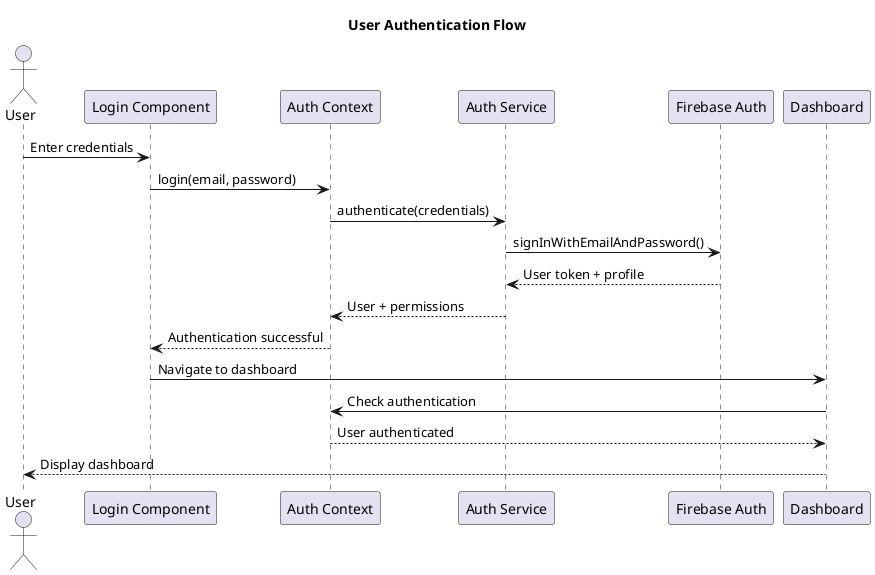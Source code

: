 @startuml Authentication Flow

title User Authentication Flow

actor User
participant "Login Component" as Login
participant "Auth Context" as AuthCtx
participant "Auth Service" as AuthSvc
participant "Firebase Auth" as Firebase
participant "Dashboard" as Dashboard

User -> Login: Enter credentials
Login -> AuthCtx: login(email, password)
AuthCtx -> AuthSvc: authenticate(credentials)
AuthSvc -> Firebase: signInWithEmailAndPassword()
Firebase --> AuthSvc: User token + profile
AuthSvc --> AuthCtx: User + permissions
AuthCtx --> Login: Authentication successful
Login -> Dashboard: Navigate to dashboard
Dashboard -> AuthCtx: Check authentication
AuthCtx --> Dashboard: User authenticated
Dashboard --> User: Display dashboard

@enduml

@startuml Real-time Data Flow

title Real-time Data Streaming Flow

participant "Dashboard Component" as Dashboard
participant "useRealtimeData Hook" as Hook
participant "WebSocket Context" as WSCtx
participant "WebSocket Service" as WSSvc
participant "WebSocket Gateway" as WSGateway

Dashboard -> Hook: Subscribe to session events
Hook -> WSCtx: subscribe(event, handler)
WSCtx -> WSSvc: addSubscription(event)
WSSvc -> WSGateway: connect()
WSGateway --> WSSvc: Connection established
WSSvc --> WSCtx: Subscription active
WSCtx --> Hook: Subscription confirmed

note over WSGateway: Real-time events occur

WSGateway -> WSSvc: WebSocket message
WSSvc -> WSCtx: Emit event
WSCtx -> Hook: Trigger event handler
Hook -> Hook: Update local state
Hook -> Dashboard: Re-render with new data
Dashboard --> Dashboard: Update UI components

@enduml

@startuml Revenue Optimization Flow

title Revenue Optimization Workflow

actor "Revenue Manager" as Manager
participant "Pricing Optimizer" as PricingComp
participant "usePricingEngine Hook" as PricingHook
participant "Revenue API Service" as RevenueAPI
participant "AI Service" as AIService
participant "Cache Service" as Cache

Manager -> PricingComp: Request pricing optimization
PricingComp -> PricingHook: optimize()
PricingHook -> Cache: Check cached recommendations
Cache --> PricingHook: Cache miss or expired
PricingHook -> RevenueAPI: getCurrentMetrics()
RevenueAPI --> PricingHook: Current revenue data
PricingHook -> AIService: getPricingRecommendations(metrics)
AIService -> AIService: Run ML models
AIService -> AIService: Apply business rules
AIService --> PricingHook: Pricing recommendations
PricingHook -> Cache: Store recommendations
PricingHook --> PricingComp: Display recommendations
PricingComp --> Manager: Show pricing suggestions

alt Manager approves recommendations
    Manager -> PricingComp: Apply recommendations
    PricingComp -> PricingHook: applyRecommendations()
    PricingHook -> RevenueAPI: updatePricing(recommendations)
    RevenueAPI --> PricingHook: Pricing updated
    PricingHook --> PricingComp: Success
    PricingComp --> Manager: Pricing applied
end

@enduml

